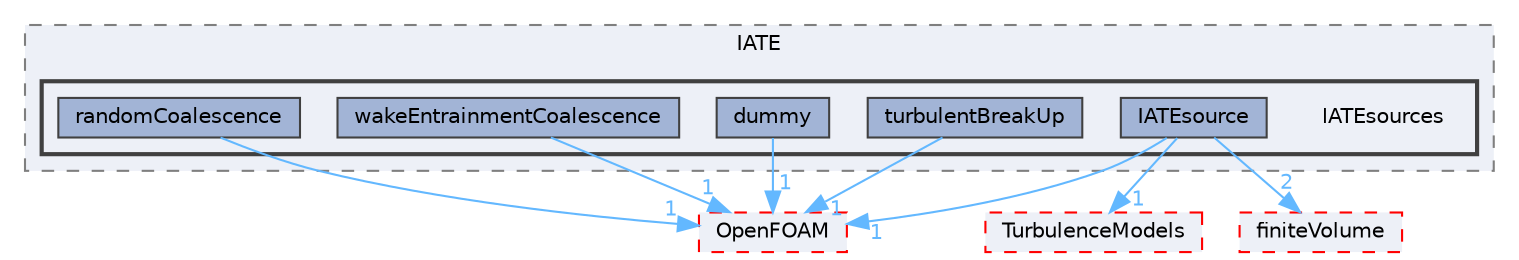 digraph "src/phaseSystemModels/twoPhaseEuler/twoPhaseSystem/diameterModels/IATE/IATEsources"
{
 // LATEX_PDF_SIZE
  bgcolor="transparent";
  edge [fontname=Helvetica,fontsize=10,labelfontname=Helvetica,labelfontsize=10];
  node [fontname=Helvetica,fontsize=10,shape=box,height=0.2,width=0.4];
  compound=true
  subgraph clusterdir_74ea814586ad6171cba5dd9586ef8ef0 {
    graph [ bgcolor="#edf0f7", pencolor="grey50", label="IATE", fontname=Helvetica,fontsize=10 style="filled,dashed", URL="dir_74ea814586ad6171cba5dd9586ef8ef0.html",tooltip=""]
  subgraph clusterdir_db79b444b1da252d6fa55a01f1cdbe2a {
    graph [ bgcolor="#edf0f7", pencolor="grey25", label="", fontname=Helvetica,fontsize=10 style="filled,bold", URL="dir_db79b444b1da252d6fa55a01f1cdbe2a.html",tooltip=""]
    dir_db79b444b1da252d6fa55a01f1cdbe2a [shape=plaintext, label="IATEsources"];
  dir_18a6f17510f0c4c37653695957eb25ea [label="dummy", fillcolor="#a2b4d6", color="grey25", style="filled", URL="dir_18a6f17510f0c4c37653695957eb25ea.html",tooltip=""];
  dir_289968ad7338c98c120f50071465cc5b [label="IATEsource", fillcolor="#a2b4d6", color="grey25", style="filled", URL="dir_289968ad7338c98c120f50071465cc5b.html",tooltip=""];
  dir_4ec860c665a18514de9545a2ba257eea [label="randomCoalescence", fillcolor="#a2b4d6", color="grey25", style="filled", URL="dir_4ec860c665a18514de9545a2ba257eea.html",tooltip=""];
  dir_501265208d5c43677ac824285a7f368d [label="turbulentBreakUp", fillcolor="#a2b4d6", color="grey25", style="filled", URL="dir_501265208d5c43677ac824285a7f368d.html",tooltip=""];
  dir_f8e8dd0557c87db053d0caed7a1f9ddf [label="wakeEntrainmentCoalescence", fillcolor="#a2b4d6", color="grey25", style="filled", URL="dir_f8e8dd0557c87db053d0caed7a1f9ddf.html",tooltip=""];
  }
  }
  dir_1eda626aeac0f0ad2848c36acaa5d501 [label="TurbulenceModels", fillcolor="#edf0f7", color="red", style="filled,dashed", URL="dir_1eda626aeac0f0ad2848c36acaa5d501.html",tooltip=""];
  dir_9bd15774b555cf7259a6fa18f99fe99b [label="finiteVolume", fillcolor="#edf0f7", color="red", style="filled,dashed", URL="dir_9bd15774b555cf7259a6fa18f99fe99b.html",tooltip=""];
  dir_c5473ff19b20e6ec4dfe5c310b3778a8 [label="OpenFOAM", fillcolor="#edf0f7", color="red", style="filled,dashed", URL="dir_c5473ff19b20e6ec4dfe5c310b3778a8.html",tooltip=""];
  dir_18a6f17510f0c4c37653695957eb25ea->dir_c5473ff19b20e6ec4dfe5c310b3778a8 [headlabel="1", labeldistance=1.5 headhref="dir_001067_002695.html" href="dir_001067_002695.html" color="steelblue1" fontcolor="steelblue1"];
  dir_289968ad7338c98c120f50071465cc5b->dir_1eda626aeac0f0ad2848c36acaa5d501 [headlabel="1", labeldistance=1.5 headhref="dir_001764_004143.html" href="dir_001764_004143.html" color="steelblue1" fontcolor="steelblue1"];
  dir_289968ad7338c98c120f50071465cc5b->dir_9bd15774b555cf7259a6fa18f99fe99b [headlabel="2", labeldistance=1.5 headhref="dir_001764_001387.html" href="dir_001764_001387.html" color="steelblue1" fontcolor="steelblue1"];
  dir_289968ad7338c98c120f50071465cc5b->dir_c5473ff19b20e6ec4dfe5c310b3778a8 [headlabel="1", labeldistance=1.5 headhref="dir_001764_002695.html" href="dir_001764_002695.html" color="steelblue1" fontcolor="steelblue1"];
  dir_4ec860c665a18514de9545a2ba257eea->dir_c5473ff19b20e6ec4dfe5c310b3778a8 [headlabel="1", labeldistance=1.5 headhref="dir_003181_002695.html" href="dir_003181_002695.html" color="steelblue1" fontcolor="steelblue1"];
  dir_501265208d5c43677ac824285a7f368d->dir_c5473ff19b20e6ec4dfe5c310b3778a8 [headlabel="1", labeldistance=1.5 headhref="dir_004147_002695.html" href="dir_004147_002695.html" color="steelblue1" fontcolor="steelblue1"];
  dir_f8e8dd0557c87db053d0caed7a1f9ddf->dir_c5473ff19b20e6ec4dfe5c310b3778a8 [headlabel="1", labeldistance=1.5 headhref="dir_004321_002695.html" href="dir_004321_002695.html" color="steelblue1" fontcolor="steelblue1"];
}
